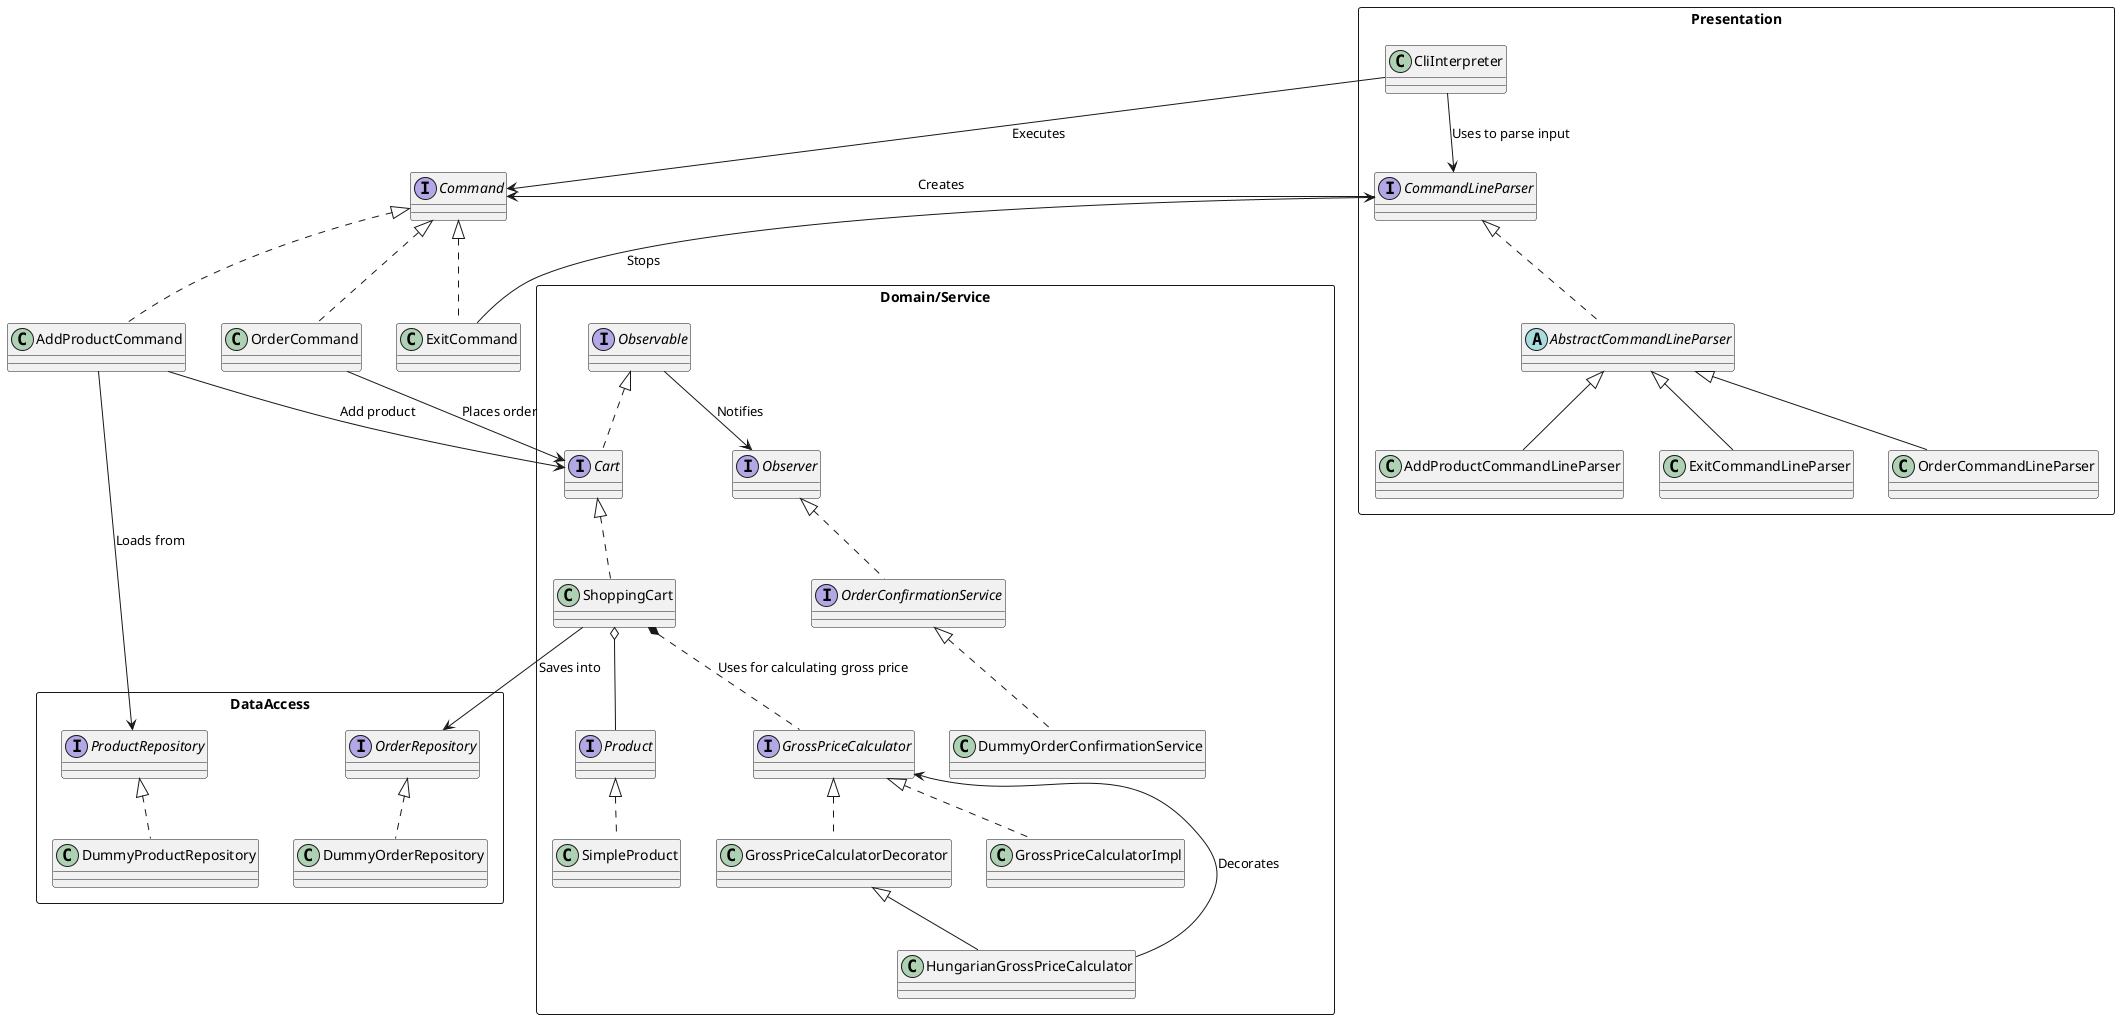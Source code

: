 @startuml
'https://plantuml.com/class-diagram

interface Command
class AddProductCommand
Command <|.. AddProductCommand
class ExitCommand
Command <|.. ExitCommand
class OrderCommand
Command <|.. OrderCommand

package Presentation <<Rectangle>> {
interface CommandLineParser
abstract AbstractCommandLineParser
CommandLineParser <|.. AbstractCommandLineParser

class AddProductCommandLineParser
AbstractCommandLineParser <|-- AddProductCommandLineParser
class ExitCommandLineParser
AbstractCommandLineParser <|-- ExitCommandLineParser
class OrderCommandLineParser
AbstractCommandLineParser <|-- OrderCommandLineParser

class CliInterpreter
}

CliInterpreter --> Command : Executes
CliInterpreter --> CommandLineParser : Uses to parse input
CommandLineParser --> Command : Creates
ExitCommand --> CommandLineParser : Stops

package Domain/Service <<Rectangle>> {
    interface Cart
    class ShoppingCart
    Cart <|.. ShoppingCart
    interface Product
    class SimpleProduct
    Product <|.. SimpleProduct
    ShoppingCart o-- Product
    interface Observer
    interface Observable
    Observable --> Observer : Notifies
    Observable <|.. Cart
    interface OrderConfirmationService
    Observer <|.. OrderConfirmationService
    class DummyOrderConfirmationService
    OrderConfirmationService <|.. DummyOrderConfirmationService
    interface GrossPriceCalculator
    ShoppingCart *.. GrossPriceCalculator : Uses for calculating gross price
    class GrossPriceCalculatorDecorator
    GrossPriceCalculator <|.. GrossPriceCalculatorDecorator
    class GrossPriceCalculatorImpl
    GrossPriceCalculator <|.. GrossPriceCalculatorImpl
    class HungarianGrossPriceCalculator
    GrossPriceCalculatorDecorator <|-- HungarianGrossPriceCalculator
    HungarianGrossPriceCalculator --> GrossPriceCalculator : Decorates
}

OrderCommand --> Cart : Places order
AddProductCommand --> Cart : Add product

package DataAccess <<Rectangle>> {
    interface OrderRepository
    class DummyOrderRepository
    OrderRepository <|.. DummyOrderRepository
    interface ProductRepository
    class DummyProductRepository
    ProductRepository <|.. DummyProductRepository
}

ShoppingCart --> OrderRepository : Saves into
AddProductCommand --> ProductRepository : Loads from

@enduml
